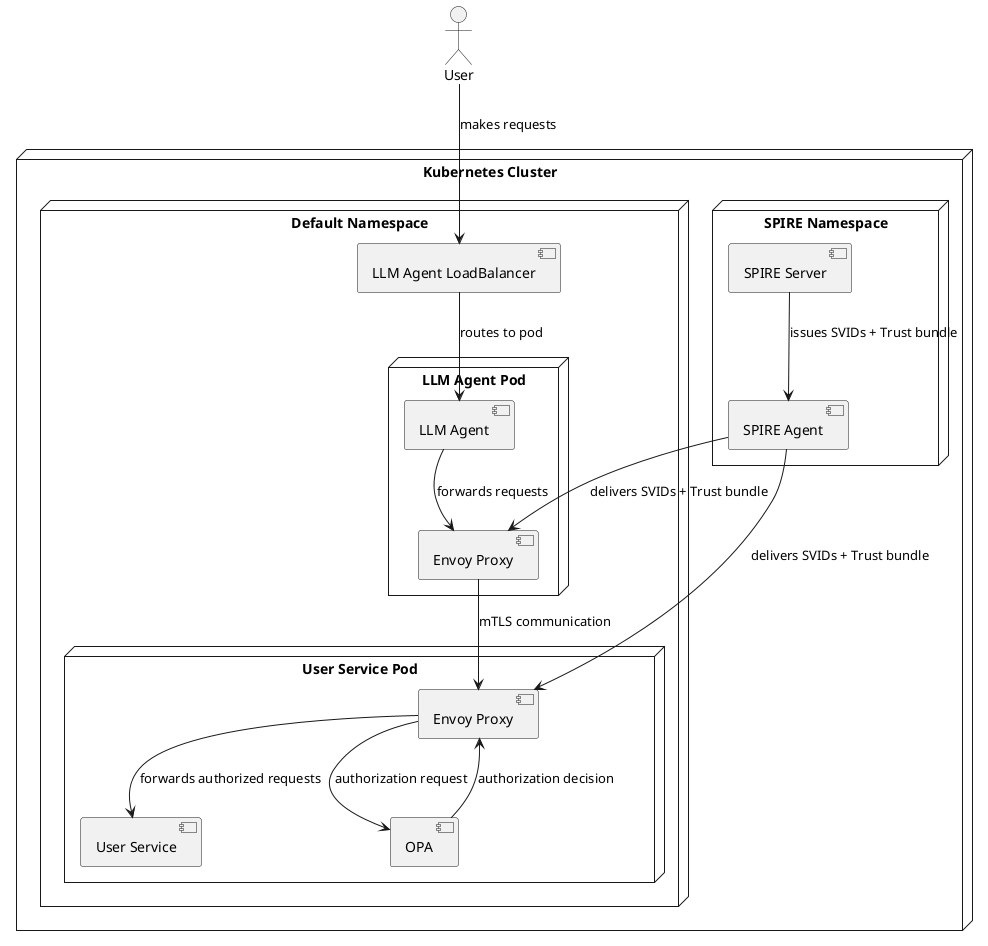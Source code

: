 @startuml Deployment Diagram

' Define Kubernetes cluster
node "Kubernetes Cluster" {
  ' SPIRE namespace
  node "SPIRE Namespace" {
    component "SPIRE Server" as spire_server
    component "SPIRE Agent" as spire_agent

    spire_server --> spire_agent : issues SVIDs + Trust bundle
  }

  ' Default namespace
  node "Default Namespace" {
    ' LLM Agent K8s Service
    component "LLM Agent LoadBalancer" as llm_service

    ' LLM Agent Pod
    node "LLM Agent Pod" {
      component "LLM Agent" as llm_agent
      component "Envoy Proxy" as llm_envoy

      llm_agent --> llm_envoy : forwards requests
    }

    llm_service --> llm_agent : routes to pod

    ' User Service Pod
    node "User Service Pod" {
      component "User Service" as user_service
      component "Envoy Proxy" as user_envoy
      component "OPA" as opa

      user_envoy --> opa : authorization request
      opa --> user_envoy : authorization decision
      user_envoy --> user_service : forwards authorized requests
    }

    ' Connections between pods
    llm_envoy --> user_envoy : mTLS communication
  }

  ' SPIRE Agent connections
  spire_agent --> llm_envoy : delivers SVIDs + Trust bundle
  spire_agent --> user_envoy : delivers SVIDs + Trust bundle
}

' External user
actor "User" as user
user --> llm_service : makes requests

@enduml
